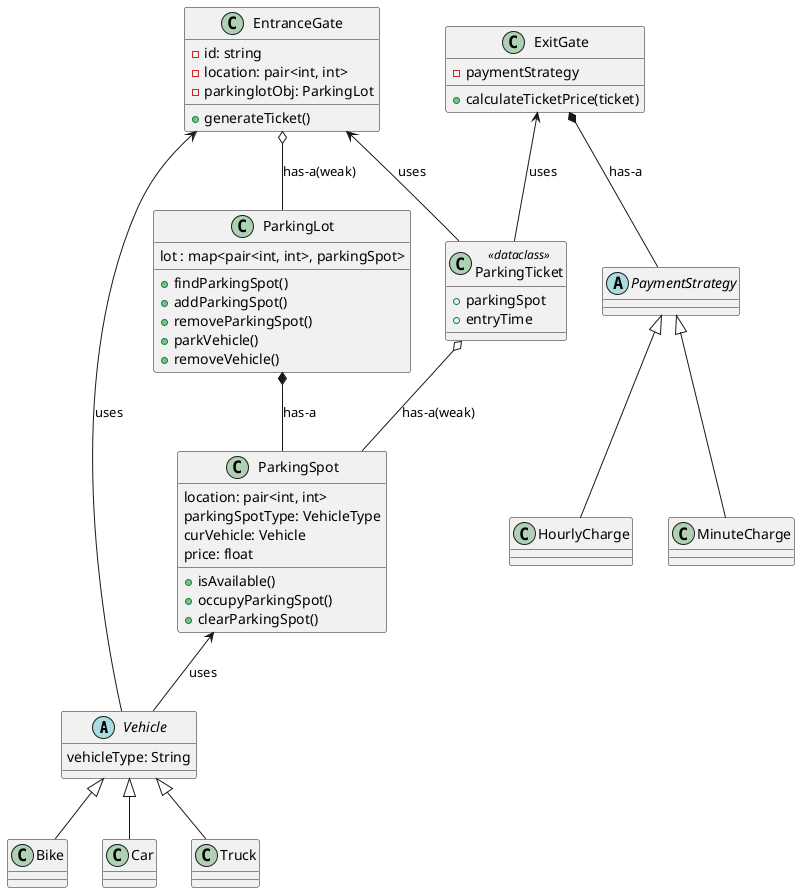 @startuml Parking_Lot_My_Intial_Approach

abstract class Vehicle{
    vehicleType: String
}

class Bike extends Vehicle{

}
class Car extends Vehicle{

}
class Truck extends Vehicle{

}



class ParkingLot{
    lot : map<pair<int, int>, parkingSpot>
    +findParkingSpot()
    +addParkingSpot()
    +removeParkingSpot()
    +parkVehicle()
    +removeVehicle()
}

class EntranceGate{
    -id: string 
    -location: pair<int, int>
    -parkinglotObj: ParkingLot
    
    +generateTicket()
}

class ParkingTicket <<dataclass>>{
    +parkingSpot
    +entryTime
}

class ParkingSpot{
    location: pair<int, int>
    parkingSpotType: VehicleType
    curVehicle: Vehicle
    price: float
    +isAvailable()
    +occupyParkingSpot()
    +clearParkingSpot()
}

class ExitGate{
    -paymentStrategy
    +calculateTicketPrice(ticket)
}

abstract class PaymentStrategy{

}

class HourlyCharge extends PaymentStrategy{

}

class MinuteCharge extends PaymentStrategy{

}


ParkingLot *-- ParkingSpot: has-a
ExitGate *-- PaymentStrategy: has-a
EntranceGate <-- ParkingTicket: uses
EntranceGate o-- ParkingLot: has-a(weak)
ParkingTicket o-- ParkingSpot: has-a(weak)
EntranceGate <-- Vehicle: uses
ParkingSpot <-- Vehicle: uses
ExitGate <-- ParkingTicket: uses
@enduml